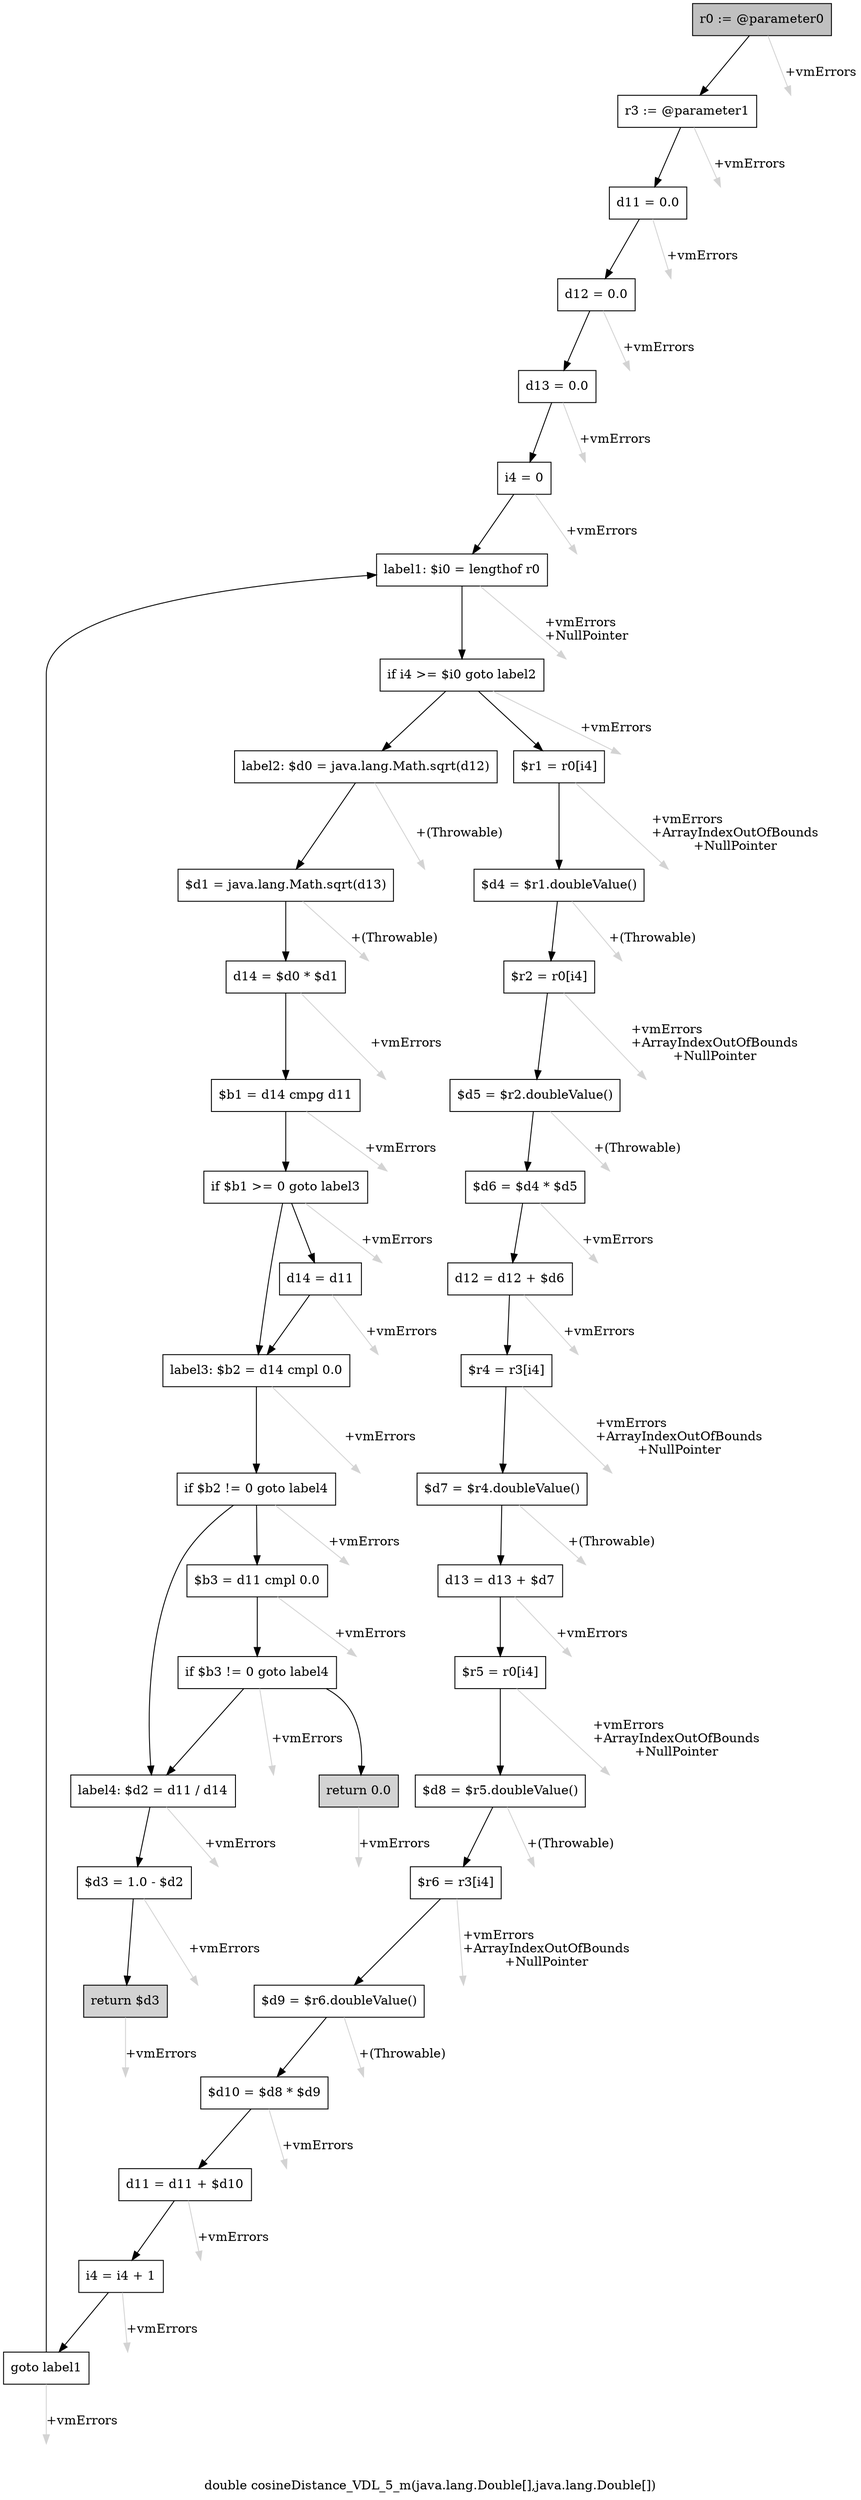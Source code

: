 digraph "double cosineDistance_VDL_5_m(java.lang.Double[],java.lang.Double[])" {
    label="double cosineDistance_VDL_5_m(java.lang.Double[],java.lang.Double[])";
    node [shape=box];
    "0" [style=filled,fillcolor=gray,label="r0 := @parameter0",];
    "1" [label="r3 := @parameter1",];
    "0"->"1" [color=black,];
    "39" [style=invis,label="Esc",];
    "0"->"39" [color=lightgray,label="\l+vmErrors",];
    "2" [label="d11 = 0.0",];
    "1"->"2" [color=black,];
    "40" [style=invis,label="Esc",];
    "1"->"40" [color=lightgray,label="\l+vmErrors",];
    "3" [label="d12 = 0.0",];
    "2"->"3" [color=black,];
    "41" [style=invis,label="Esc",];
    "2"->"41" [color=lightgray,label="\l+vmErrors",];
    "4" [label="d13 = 0.0",];
    "3"->"4" [color=black,];
    "42" [style=invis,label="Esc",];
    "3"->"42" [color=lightgray,label="\l+vmErrors",];
    "5" [label="i4 = 0",];
    "4"->"5" [color=black,];
    "43" [style=invis,label="Esc",];
    "4"->"43" [color=lightgray,label="\l+vmErrors",];
    "6" [label="label1: $i0 = lengthof r0",];
    "5"->"6" [color=black,];
    "44" [style=invis,label="Esc",];
    "5"->"44" [color=lightgray,label="\l+vmErrors",];
    "7" [label="if i4 >= $i0 goto label2",];
    "6"->"7" [color=black,];
    "45" [style=invis,label="Esc",];
    "6"->"45" [color=lightgray,label="\l+vmErrors\l+NullPointer",];
    "8" [label="$r1 = r0[i4]",];
    "7"->"8" [color=black,];
    "25" [label="label2: $d0 = java.lang.Math.sqrt(d12)",];
    "7"->"25" [color=black,];
    "46" [style=invis,label="Esc",];
    "7"->"46" [color=lightgray,label="\l+vmErrors",];
    "9" [label="$d4 = $r1.doubleValue()",];
    "8"->"9" [color=black,];
    "47" [style=invis,label="Esc",];
    "8"->"47" [color=lightgray,label="\l+vmErrors\l+ArrayIndexOutOfBounds\l+NullPointer",];
    "10" [label="$r2 = r0[i4]",];
    "9"->"10" [color=black,];
    "48" [style=invis,label="Esc",];
    "9"->"48" [color=lightgray,label="\l+(Throwable)",];
    "11" [label="$d5 = $r2.doubleValue()",];
    "10"->"11" [color=black,];
    "49" [style=invis,label="Esc",];
    "10"->"49" [color=lightgray,label="\l+vmErrors\l+ArrayIndexOutOfBounds\l+NullPointer",];
    "12" [label="$d6 = $d4 * $d5",];
    "11"->"12" [color=black,];
    "50" [style=invis,label="Esc",];
    "11"->"50" [color=lightgray,label="\l+(Throwable)",];
    "13" [label="d12 = d12 + $d6",];
    "12"->"13" [color=black,];
    "51" [style=invis,label="Esc",];
    "12"->"51" [color=lightgray,label="\l+vmErrors",];
    "14" [label="$r4 = r3[i4]",];
    "13"->"14" [color=black,];
    "52" [style=invis,label="Esc",];
    "13"->"52" [color=lightgray,label="\l+vmErrors",];
    "15" [label="$d7 = $r4.doubleValue()",];
    "14"->"15" [color=black,];
    "53" [style=invis,label="Esc",];
    "14"->"53" [color=lightgray,label="\l+vmErrors\l+ArrayIndexOutOfBounds\l+NullPointer",];
    "16" [label="d13 = d13 + $d7",];
    "15"->"16" [color=black,];
    "54" [style=invis,label="Esc",];
    "15"->"54" [color=lightgray,label="\l+(Throwable)",];
    "17" [label="$r5 = r0[i4]",];
    "16"->"17" [color=black,];
    "55" [style=invis,label="Esc",];
    "16"->"55" [color=lightgray,label="\l+vmErrors",];
    "18" [label="$d8 = $r5.doubleValue()",];
    "17"->"18" [color=black,];
    "56" [style=invis,label="Esc",];
    "17"->"56" [color=lightgray,label="\l+vmErrors\l+ArrayIndexOutOfBounds\l+NullPointer",];
    "19" [label="$r6 = r3[i4]",];
    "18"->"19" [color=black,];
    "57" [style=invis,label="Esc",];
    "18"->"57" [color=lightgray,label="\l+(Throwable)",];
    "20" [label="$d9 = $r6.doubleValue()",];
    "19"->"20" [color=black,];
    "58" [style=invis,label="Esc",];
    "19"->"58" [color=lightgray,label="\l+vmErrors\l+ArrayIndexOutOfBounds\l+NullPointer",];
    "21" [label="$d10 = $d8 * $d9",];
    "20"->"21" [color=black,];
    "59" [style=invis,label="Esc",];
    "20"->"59" [color=lightgray,label="\l+(Throwable)",];
    "22" [label="d11 = d11 + $d10",];
    "21"->"22" [color=black,];
    "60" [style=invis,label="Esc",];
    "21"->"60" [color=lightgray,label="\l+vmErrors",];
    "23" [label="i4 = i4 + 1",];
    "22"->"23" [color=black,];
    "61" [style=invis,label="Esc",];
    "22"->"61" [color=lightgray,label="\l+vmErrors",];
    "24" [label="goto label1",];
    "23"->"24" [color=black,];
    "62" [style=invis,label="Esc",];
    "23"->"62" [color=lightgray,label="\l+vmErrors",];
    "24"->"6" [color=black,];
    "63" [style=invis,label="Esc",];
    "24"->"63" [color=lightgray,label="\l+vmErrors",];
    "26" [label="$d1 = java.lang.Math.sqrt(d13)",];
    "25"->"26" [color=black,];
    "64" [style=invis,label="Esc",];
    "25"->"64" [color=lightgray,label="\l+(Throwable)",];
    "27" [label="d14 = $d0 * $d1",];
    "26"->"27" [color=black,];
    "65" [style=invis,label="Esc",];
    "26"->"65" [color=lightgray,label="\l+(Throwable)",];
    "28" [label="$b1 = d14 cmpg d11",];
    "27"->"28" [color=black,];
    "66" [style=invis,label="Esc",];
    "27"->"66" [color=lightgray,label="\l+vmErrors",];
    "29" [label="if $b1 >= 0 goto label3",];
    "28"->"29" [color=black,];
    "67" [style=invis,label="Esc",];
    "28"->"67" [color=lightgray,label="\l+vmErrors",];
    "30" [label="d14 = d11",];
    "29"->"30" [color=black,];
    "31" [label="label3: $b2 = d14 cmpl 0.0",];
    "29"->"31" [color=black,];
    "68" [style=invis,label="Esc",];
    "29"->"68" [color=lightgray,label="\l+vmErrors",];
    "30"->"31" [color=black,];
    "69" [style=invis,label="Esc",];
    "30"->"69" [color=lightgray,label="\l+vmErrors",];
    "32" [label="if $b2 != 0 goto label4",];
    "31"->"32" [color=black,];
    "70" [style=invis,label="Esc",];
    "31"->"70" [color=lightgray,label="\l+vmErrors",];
    "33" [label="$b3 = d11 cmpl 0.0",];
    "32"->"33" [color=black,];
    "36" [label="label4: $d2 = d11 / d14",];
    "32"->"36" [color=black,];
    "71" [style=invis,label="Esc",];
    "32"->"71" [color=lightgray,label="\l+vmErrors",];
    "34" [label="if $b3 != 0 goto label4",];
    "33"->"34" [color=black,];
    "72" [style=invis,label="Esc",];
    "33"->"72" [color=lightgray,label="\l+vmErrors",];
    "35" [style=filled,fillcolor=lightgray,label="return 0.0",];
    "34"->"35" [color=black,];
    "34"->"36" [color=black,];
    "73" [style=invis,label="Esc",];
    "34"->"73" [color=lightgray,label="\l+vmErrors",];
    "74" [style=invis,label="Esc",];
    "35"->"74" [color=lightgray,label="\l+vmErrors",];
    "37" [label="$d3 = 1.0 - $d2",];
    "36"->"37" [color=black,];
    "75" [style=invis,label="Esc",];
    "36"->"75" [color=lightgray,label="\l+vmErrors",];
    "38" [style=filled,fillcolor=lightgray,label="return $d3",];
    "37"->"38" [color=black,];
    "76" [style=invis,label="Esc",];
    "37"->"76" [color=lightgray,label="\l+vmErrors",];
    "77" [style=invis,label="Esc",];
    "38"->"77" [color=lightgray,label="\l+vmErrors",];
}

